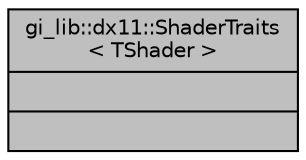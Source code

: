 digraph "gi_lib::dx11::ShaderTraits&lt; TShader &gt;"
{
  edge [fontname="Helvetica",fontsize="10",labelfontname="Helvetica",labelfontsize="10"];
  node [fontname="Helvetica",fontsize="10",shape=record];
  Node1 [label="{gi_lib::dx11::ShaderTraits\l\< TShader \>\n||}",height=0.2,width=0.4,color="black", fillcolor="grey75", style="filled", fontcolor="black"];
}
